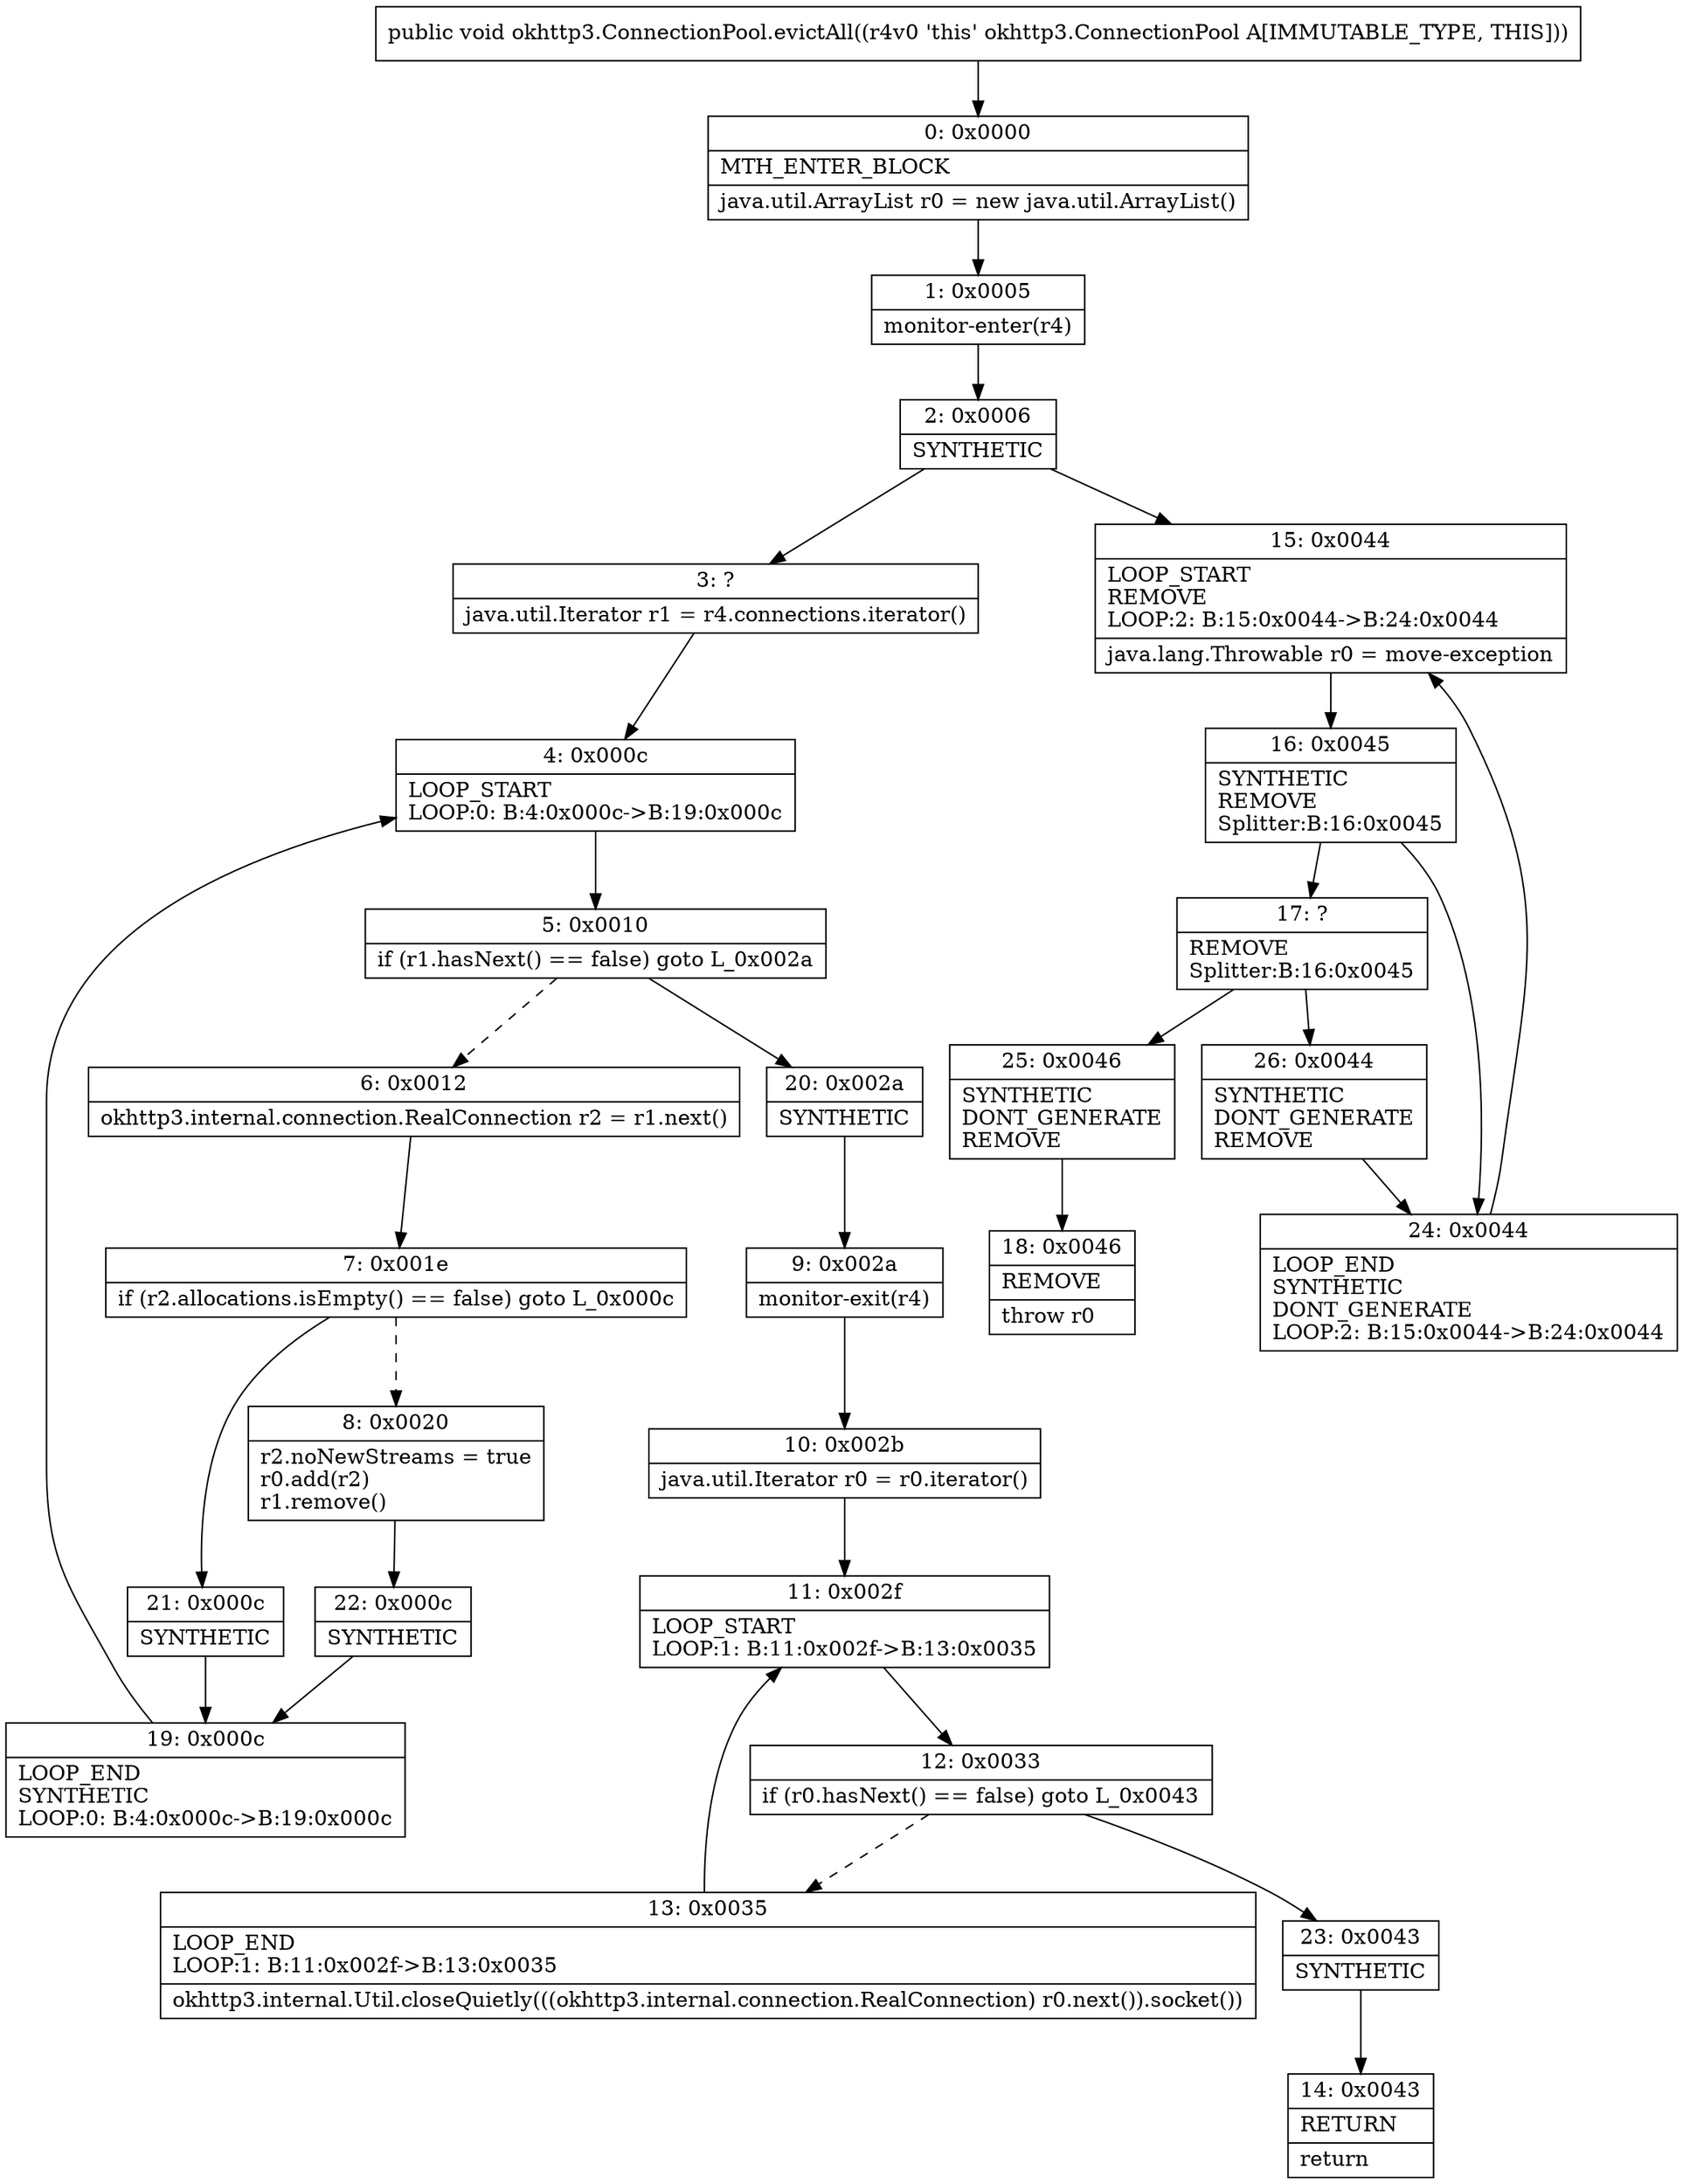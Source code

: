 digraph "CFG forokhttp3.ConnectionPool.evictAll()V" {
Node_0 [shape=record,label="{0\:\ 0x0000|MTH_ENTER_BLOCK\l|java.util.ArrayList r0 = new java.util.ArrayList()\l}"];
Node_1 [shape=record,label="{1\:\ 0x0005|monitor\-enter(r4)\l}"];
Node_2 [shape=record,label="{2\:\ 0x0006|SYNTHETIC\l}"];
Node_3 [shape=record,label="{3\:\ ?|java.util.Iterator r1 = r4.connections.iterator()\l}"];
Node_4 [shape=record,label="{4\:\ 0x000c|LOOP_START\lLOOP:0: B:4:0x000c\-\>B:19:0x000c\l}"];
Node_5 [shape=record,label="{5\:\ 0x0010|if (r1.hasNext() == false) goto L_0x002a\l}"];
Node_6 [shape=record,label="{6\:\ 0x0012|okhttp3.internal.connection.RealConnection r2 = r1.next()\l}"];
Node_7 [shape=record,label="{7\:\ 0x001e|if (r2.allocations.isEmpty() == false) goto L_0x000c\l}"];
Node_8 [shape=record,label="{8\:\ 0x0020|r2.noNewStreams = true\lr0.add(r2)\lr1.remove()\l}"];
Node_9 [shape=record,label="{9\:\ 0x002a|monitor\-exit(r4)\l}"];
Node_10 [shape=record,label="{10\:\ 0x002b|java.util.Iterator r0 = r0.iterator()\l}"];
Node_11 [shape=record,label="{11\:\ 0x002f|LOOP_START\lLOOP:1: B:11:0x002f\-\>B:13:0x0035\l}"];
Node_12 [shape=record,label="{12\:\ 0x0033|if (r0.hasNext() == false) goto L_0x0043\l}"];
Node_13 [shape=record,label="{13\:\ 0x0035|LOOP_END\lLOOP:1: B:11:0x002f\-\>B:13:0x0035\l|okhttp3.internal.Util.closeQuietly(((okhttp3.internal.connection.RealConnection) r0.next()).socket())\l}"];
Node_14 [shape=record,label="{14\:\ 0x0043|RETURN\l|return\l}"];
Node_15 [shape=record,label="{15\:\ 0x0044|LOOP_START\lREMOVE\lLOOP:2: B:15:0x0044\-\>B:24:0x0044\l|java.lang.Throwable r0 = move\-exception\l}"];
Node_16 [shape=record,label="{16\:\ 0x0045|SYNTHETIC\lREMOVE\lSplitter:B:16:0x0045\l}"];
Node_17 [shape=record,label="{17\:\ ?|REMOVE\lSplitter:B:16:0x0045\l}"];
Node_18 [shape=record,label="{18\:\ 0x0046|REMOVE\l|throw r0\l}"];
Node_19 [shape=record,label="{19\:\ 0x000c|LOOP_END\lSYNTHETIC\lLOOP:0: B:4:0x000c\-\>B:19:0x000c\l}"];
Node_20 [shape=record,label="{20\:\ 0x002a|SYNTHETIC\l}"];
Node_21 [shape=record,label="{21\:\ 0x000c|SYNTHETIC\l}"];
Node_22 [shape=record,label="{22\:\ 0x000c|SYNTHETIC\l}"];
Node_23 [shape=record,label="{23\:\ 0x0043|SYNTHETIC\l}"];
Node_24 [shape=record,label="{24\:\ 0x0044|LOOP_END\lSYNTHETIC\lDONT_GENERATE\lLOOP:2: B:15:0x0044\-\>B:24:0x0044\l}"];
Node_25 [shape=record,label="{25\:\ 0x0046|SYNTHETIC\lDONT_GENERATE\lREMOVE\l}"];
Node_26 [shape=record,label="{26\:\ 0x0044|SYNTHETIC\lDONT_GENERATE\lREMOVE\l}"];
MethodNode[shape=record,label="{public void okhttp3.ConnectionPool.evictAll((r4v0 'this' okhttp3.ConnectionPool A[IMMUTABLE_TYPE, THIS])) }"];
MethodNode -> Node_0;
Node_0 -> Node_1;
Node_1 -> Node_2;
Node_2 -> Node_3;
Node_2 -> Node_15;
Node_3 -> Node_4;
Node_4 -> Node_5;
Node_5 -> Node_6[style=dashed];
Node_5 -> Node_20;
Node_6 -> Node_7;
Node_7 -> Node_8[style=dashed];
Node_7 -> Node_21;
Node_8 -> Node_22;
Node_9 -> Node_10;
Node_10 -> Node_11;
Node_11 -> Node_12;
Node_12 -> Node_13[style=dashed];
Node_12 -> Node_23;
Node_13 -> Node_11;
Node_15 -> Node_16;
Node_16 -> Node_17;
Node_16 -> Node_24;
Node_17 -> Node_25;
Node_17 -> Node_26;
Node_19 -> Node_4;
Node_20 -> Node_9;
Node_21 -> Node_19;
Node_22 -> Node_19;
Node_23 -> Node_14;
Node_24 -> Node_15;
Node_25 -> Node_18;
Node_26 -> Node_24;
}


